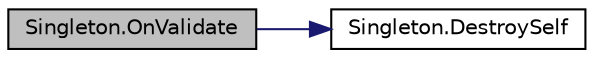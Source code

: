 digraph "Singleton.OnValidate"
{
 // INTERACTIVE_SVG=YES
 // LATEX_PDF_SIZE
  edge [fontname="Helvetica",fontsize="10",labelfontname="Helvetica",labelfontsize="10"];
  node [fontname="Helvetica",fontsize="10",shape=record];
  rankdir="LR";
  Node1 [label="Singleton.OnValidate",height=0.2,width=0.4,color="black", fillcolor="grey75", style="filled", fontcolor="black",tooltip=" "];
  Node1 -> Node2 [color="midnightblue",fontsize="10",style="solid",fontname="Helvetica"];
  Node2 [label="Singleton.DestroySelf",height=0.2,width=0.4,color="black", fillcolor="white", style="filled",URL="$class_singleton.html#a4ef60de7a4b29ef5498bd070d5ca6463",tooltip=" "];
}
